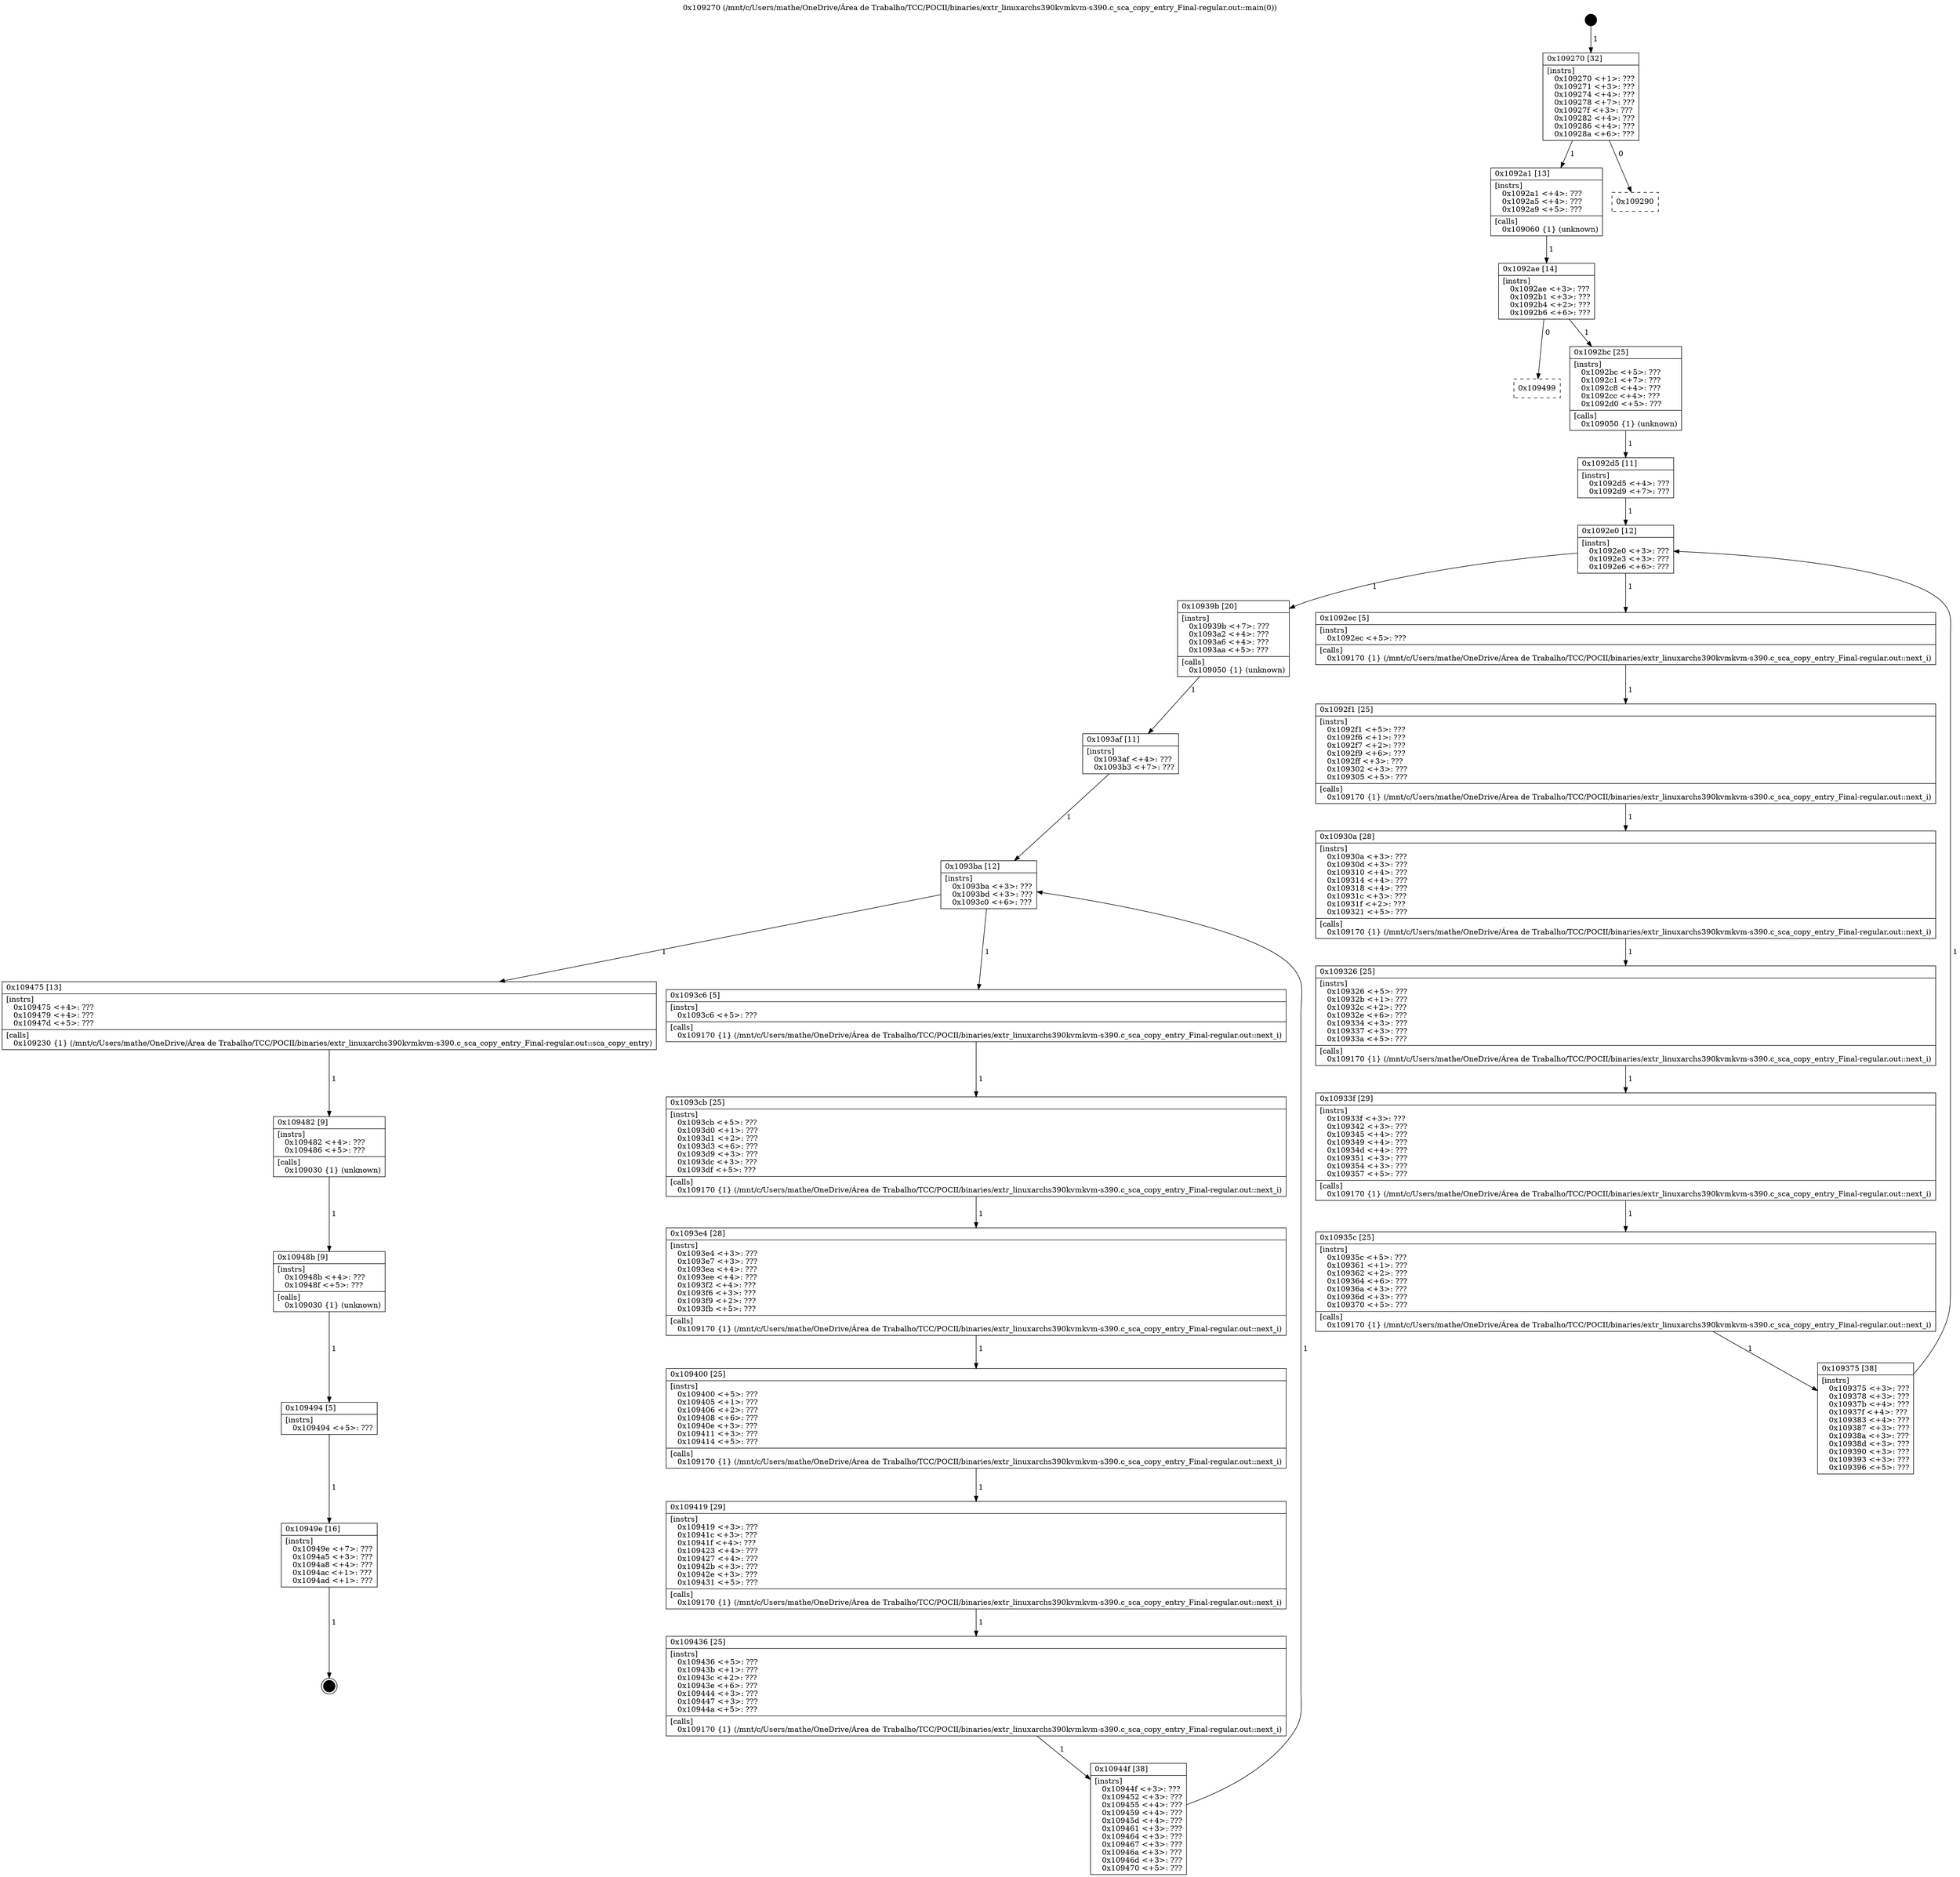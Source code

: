 digraph "0x109270" {
  label = "0x109270 (/mnt/c/Users/mathe/OneDrive/Área de Trabalho/TCC/POCII/binaries/extr_linuxarchs390kvmkvm-s390.c_sca_copy_entry_Final-regular.out::main(0))"
  labelloc = "t"
  node[shape=record]

  Entry [label="",width=0.3,height=0.3,shape=circle,fillcolor=black,style=filled]
  "0x109270" [label="{
     0x109270 [32]\l
     | [instrs]\l
     &nbsp;&nbsp;0x109270 \<+1\>: ???\l
     &nbsp;&nbsp;0x109271 \<+3\>: ???\l
     &nbsp;&nbsp;0x109274 \<+4\>: ???\l
     &nbsp;&nbsp;0x109278 \<+7\>: ???\l
     &nbsp;&nbsp;0x10927f \<+3\>: ???\l
     &nbsp;&nbsp;0x109282 \<+4\>: ???\l
     &nbsp;&nbsp;0x109286 \<+4\>: ???\l
     &nbsp;&nbsp;0x10928a \<+6\>: ???\l
  }"]
  "0x1092a1" [label="{
     0x1092a1 [13]\l
     | [instrs]\l
     &nbsp;&nbsp;0x1092a1 \<+4\>: ???\l
     &nbsp;&nbsp;0x1092a5 \<+4\>: ???\l
     &nbsp;&nbsp;0x1092a9 \<+5\>: ???\l
     | [calls]\l
     &nbsp;&nbsp;0x109060 \{1\} (unknown)\l
  }"]
  "0x109290" [label="{
     0x109290\l
  }", style=dashed]
  "0x1092ae" [label="{
     0x1092ae [14]\l
     | [instrs]\l
     &nbsp;&nbsp;0x1092ae \<+3\>: ???\l
     &nbsp;&nbsp;0x1092b1 \<+3\>: ???\l
     &nbsp;&nbsp;0x1092b4 \<+2\>: ???\l
     &nbsp;&nbsp;0x1092b6 \<+6\>: ???\l
  }"]
  "0x109499" [label="{
     0x109499\l
  }", style=dashed]
  "0x1092bc" [label="{
     0x1092bc [25]\l
     | [instrs]\l
     &nbsp;&nbsp;0x1092bc \<+5\>: ???\l
     &nbsp;&nbsp;0x1092c1 \<+7\>: ???\l
     &nbsp;&nbsp;0x1092c8 \<+4\>: ???\l
     &nbsp;&nbsp;0x1092cc \<+4\>: ???\l
     &nbsp;&nbsp;0x1092d0 \<+5\>: ???\l
     | [calls]\l
     &nbsp;&nbsp;0x109050 \{1\} (unknown)\l
  }"]
  Exit [label="",width=0.3,height=0.3,shape=circle,fillcolor=black,style=filled,peripheries=2]
  "0x1092e0" [label="{
     0x1092e0 [12]\l
     | [instrs]\l
     &nbsp;&nbsp;0x1092e0 \<+3\>: ???\l
     &nbsp;&nbsp;0x1092e3 \<+3\>: ???\l
     &nbsp;&nbsp;0x1092e6 \<+6\>: ???\l
  }"]
  "0x10939b" [label="{
     0x10939b [20]\l
     | [instrs]\l
     &nbsp;&nbsp;0x10939b \<+7\>: ???\l
     &nbsp;&nbsp;0x1093a2 \<+4\>: ???\l
     &nbsp;&nbsp;0x1093a6 \<+4\>: ???\l
     &nbsp;&nbsp;0x1093aa \<+5\>: ???\l
     | [calls]\l
     &nbsp;&nbsp;0x109050 \{1\} (unknown)\l
  }"]
  "0x1092ec" [label="{
     0x1092ec [5]\l
     | [instrs]\l
     &nbsp;&nbsp;0x1092ec \<+5\>: ???\l
     | [calls]\l
     &nbsp;&nbsp;0x109170 \{1\} (/mnt/c/Users/mathe/OneDrive/Área de Trabalho/TCC/POCII/binaries/extr_linuxarchs390kvmkvm-s390.c_sca_copy_entry_Final-regular.out::next_i)\l
  }"]
  "0x1092f1" [label="{
     0x1092f1 [25]\l
     | [instrs]\l
     &nbsp;&nbsp;0x1092f1 \<+5\>: ???\l
     &nbsp;&nbsp;0x1092f6 \<+1\>: ???\l
     &nbsp;&nbsp;0x1092f7 \<+2\>: ???\l
     &nbsp;&nbsp;0x1092f9 \<+6\>: ???\l
     &nbsp;&nbsp;0x1092ff \<+3\>: ???\l
     &nbsp;&nbsp;0x109302 \<+3\>: ???\l
     &nbsp;&nbsp;0x109305 \<+5\>: ???\l
     | [calls]\l
     &nbsp;&nbsp;0x109170 \{1\} (/mnt/c/Users/mathe/OneDrive/Área de Trabalho/TCC/POCII/binaries/extr_linuxarchs390kvmkvm-s390.c_sca_copy_entry_Final-regular.out::next_i)\l
  }"]
  "0x10930a" [label="{
     0x10930a [28]\l
     | [instrs]\l
     &nbsp;&nbsp;0x10930a \<+3\>: ???\l
     &nbsp;&nbsp;0x10930d \<+3\>: ???\l
     &nbsp;&nbsp;0x109310 \<+4\>: ???\l
     &nbsp;&nbsp;0x109314 \<+4\>: ???\l
     &nbsp;&nbsp;0x109318 \<+4\>: ???\l
     &nbsp;&nbsp;0x10931c \<+3\>: ???\l
     &nbsp;&nbsp;0x10931f \<+2\>: ???\l
     &nbsp;&nbsp;0x109321 \<+5\>: ???\l
     | [calls]\l
     &nbsp;&nbsp;0x109170 \{1\} (/mnt/c/Users/mathe/OneDrive/Área de Trabalho/TCC/POCII/binaries/extr_linuxarchs390kvmkvm-s390.c_sca_copy_entry_Final-regular.out::next_i)\l
  }"]
  "0x109326" [label="{
     0x109326 [25]\l
     | [instrs]\l
     &nbsp;&nbsp;0x109326 \<+5\>: ???\l
     &nbsp;&nbsp;0x10932b \<+1\>: ???\l
     &nbsp;&nbsp;0x10932c \<+2\>: ???\l
     &nbsp;&nbsp;0x10932e \<+6\>: ???\l
     &nbsp;&nbsp;0x109334 \<+3\>: ???\l
     &nbsp;&nbsp;0x109337 \<+3\>: ???\l
     &nbsp;&nbsp;0x10933a \<+5\>: ???\l
     | [calls]\l
     &nbsp;&nbsp;0x109170 \{1\} (/mnt/c/Users/mathe/OneDrive/Área de Trabalho/TCC/POCII/binaries/extr_linuxarchs390kvmkvm-s390.c_sca_copy_entry_Final-regular.out::next_i)\l
  }"]
  "0x10933f" [label="{
     0x10933f [29]\l
     | [instrs]\l
     &nbsp;&nbsp;0x10933f \<+3\>: ???\l
     &nbsp;&nbsp;0x109342 \<+3\>: ???\l
     &nbsp;&nbsp;0x109345 \<+4\>: ???\l
     &nbsp;&nbsp;0x109349 \<+4\>: ???\l
     &nbsp;&nbsp;0x10934d \<+4\>: ???\l
     &nbsp;&nbsp;0x109351 \<+3\>: ???\l
     &nbsp;&nbsp;0x109354 \<+3\>: ???\l
     &nbsp;&nbsp;0x109357 \<+5\>: ???\l
     | [calls]\l
     &nbsp;&nbsp;0x109170 \{1\} (/mnt/c/Users/mathe/OneDrive/Área de Trabalho/TCC/POCII/binaries/extr_linuxarchs390kvmkvm-s390.c_sca_copy_entry_Final-regular.out::next_i)\l
  }"]
  "0x10935c" [label="{
     0x10935c [25]\l
     | [instrs]\l
     &nbsp;&nbsp;0x10935c \<+5\>: ???\l
     &nbsp;&nbsp;0x109361 \<+1\>: ???\l
     &nbsp;&nbsp;0x109362 \<+2\>: ???\l
     &nbsp;&nbsp;0x109364 \<+6\>: ???\l
     &nbsp;&nbsp;0x10936a \<+3\>: ???\l
     &nbsp;&nbsp;0x10936d \<+3\>: ???\l
     &nbsp;&nbsp;0x109370 \<+5\>: ???\l
     | [calls]\l
     &nbsp;&nbsp;0x109170 \{1\} (/mnt/c/Users/mathe/OneDrive/Área de Trabalho/TCC/POCII/binaries/extr_linuxarchs390kvmkvm-s390.c_sca_copy_entry_Final-regular.out::next_i)\l
  }"]
  "0x109375" [label="{
     0x109375 [38]\l
     | [instrs]\l
     &nbsp;&nbsp;0x109375 \<+3\>: ???\l
     &nbsp;&nbsp;0x109378 \<+3\>: ???\l
     &nbsp;&nbsp;0x10937b \<+4\>: ???\l
     &nbsp;&nbsp;0x10937f \<+4\>: ???\l
     &nbsp;&nbsp;0x109383 \<+4\>: ???\l
     &nbsp;&nbsp;0x109387 \<+3\>: ???\l
     &nbsp;&nbsp;0x10938a \<+3\>: ???\l
     &nbsp;&nbsp;0x10938d \<+3\>: ???\l
     &nbsp;&nbsp;0x109390 \<+3\>: ???\l
     &nbsp;&nbsp;0x109393 \<+3\>: ???\l
     &nbsp;&nbsp;0x109396 \<+5\>: ???\l
  }"]
  "0x1092d5" [label="{
     0x1092d5 [11]\l
     | [instrs]\l
     &nbsp;&nbsp;0x1092d5 \<+4\>: ???\l
     &nbsp;&nbsp;0x1092d9 \<+7\>: ???\l
  }"]
  "0x1093ba" [label="{
     0x1093ba [12]\l
     | [instrs]\l
     &nbsp;&nbsp;0x1093ba \<+3\>: ???\l
     &nbsp;&nbsp;0x1093bd \<+3\>: ???\l
     &nbsp;&nbsp;0x1093c0 \<+6\>: ???\l
  }"]
  "0x109475" [label="{
     0x109475 [13]\l
     | [instrs]\l
     &nbsp;&nbsp;0x109475 \<+4\>: ???\l
     &nbsp;&nbsp;0x109479 \<+4\>: ???\l
     &nbsp;&nbsp;0x10947d \<+5\>: ???\l
     | [calls]\l
     &nbsp;&nbsp;0x109230 \{1\} (/mnt/c/Users/mathe/OneDrive/Área de Trabalho/TCC/POCII/binaries/extr_linuxarchs390kvmkvm-s390.c_sca_copy_entry_Final-regular.out::sca_copy_entry)\l
  }"]
  "0x1093c6" [label="{
     0x1093c6 [5]\l
     | [instrs]\l
     &nbsp;&nbsp;0x1093c6 \<+5\>: ???\l
     | [calls]\l
     &nbsp;&nbsp;0x109170 \{1\} (/mnt/c/Users/mathe/OneDrive/Área de Trabalho/TCC/POCII/binaries/extr_linuxarchs390kvmkvm-s390.c_sca_copy_entry_Final-regular.out::next_i)\l
  }"]
  "0x1093cb" [label="{
     0x1093cb [25]\l
     | [instrs]\l
     &nbsp;&nbsp;0x1093cb \<+5\>: ???\l
     &nbsp;&nbsp;0x1093d0 \<+1\>: ???\l
     &nbsp;&nbsp;0x1093d1 \<+2\>: ???\l
     &nbsp;&nbsp;0x1093d3 \<+6\>: ???\l
     &nbsp;&nbsp;0x1093d9 \<+3\>: ???\l
     &nbsp;&nbsp;0x1093dc \<+3\>: ???\l
     &nbsp;&nbsp;0x1093df \<+5\>: ???\l
     | [calls]\l
     &nbsp;&nbsp;0x109170 \{1\} (/mnt/c/Users/mathe/OneDrive/Área de Trabalho/TCC/POCII/binaries/extr_linuxarchs390kvmkvm-s390.c_sca_copy_entry_Final-regular.out::next_i)\l
  }"]
  "0x1093e4" [label="{
     0x1093e4 [28]\l
     | [instrs]\l
     &nbsp;&nbsp;0x1093e4 \<+3\>: ???\l
     &nbsp;&nbsp;0x1093e7 \<+3\>: ???\l
     &nbsp;&nbsp;0x1093ea \<+4\>: ???\l
     &nbsp;&nbsp;0x1093ee \<+4\>: ???\l
     &nbsp;&nbsp;0x1093f2 \<+4\>: ???\l
     &nbsp;&nbsp;0x1093f6 \<+3\>: ???\l
     &nbsp;&nbsp;0x1093f9 \<+2\>: ???\l
     &nbsp;&nbsp;0x1093fb \<+5\>: ???\l
     | [calls]\l
     &nbsp;&nbsp;0x109170 \{1\} (/mnt/c/Users/mathe/OneDrive/Área de Trabalho/TCC/POCII/binaries/extr_linuxarchs390kvmkvm-s390.c_sca_copy_entry_Final-regular.out::next_i)\l
  }"]
  "0x109400" [label="{
     0x109400 [25]\l
     | [instrs]\l
     &nbsp;&nbsp;0x109400 \<+5\>: ???\l
     &nbsp;&nbsp;0x109405 \<+1\>: ???\l
     &nbsp;&nbsp;0x109406 \<+2\>: ???\l
     &nbsp;&nbsp;0x109408 \<+6\>: ???\l
     &nbsp;&nbsp;0x10940e \<+3\>: ???\l
     &nbsp;&nbsp;0x109411 \<+3\>: ???\l
     &nbsp;&nbsp;0x109414 \<+5\>: ???\l
     | [calls]\l
     &nbsp;&nbsp;0x109170 \{1\} (/mnt/c/Users/mathe/OneDrive/Área de Trabalho/TCC/POCII/binaries/extr_linuxarchs390kvmkvm-s390.c_sca_copy_entry_Final-regular.out::next_i)\l
  }"]
  "0x109419" [label="{
     0x109419 [29]\l
     | [instrs]\l
     &nbsp;&nbsp;0x109419 \<+3\>: ???\l
     &nbsp;&nbsp;0x10941c \<+3\>: ???\l
     &nbsp;&nbsp;0x10941f \<+4\>: ???\l
     &nbsp;&nbsp;0x109423 \<+4\>: ???\l
     &nbsp;&nbsp;0x109427 \<+4\>: ???\l
     &nbsp;&nbsp;0x10942b \<+3\>: ???\l
     &nbsp;&nbsp;0x10942e \<+3\>: ???\l
     &nbsp;&nbsp;0x109431 \<+5\>: ???\l
     | [calls]\l
     &nbsp;&nbsp;0x109170 \{1\} (/mnt/c/Users/mathe/OneDrive/Área de Trabalho/TCC/POCII/binaries/extr_linuxarchs390kvmkvm-s390.c_sca_copy_entry_Final-regular.out::next_i)\l
  }"]
  "0x109436" [label="{
     0x109436 [25]\l
     | [instrs]\l
     &nbsp;&nbsp;0x109436 \<+5\>: ???\l
     &nbsp;&nbsp;0x10943b \<+1\>: ???\l
     &nbsp;&nbsp;0x10943c \<+2\>: ???\l
     &nbsp;&nbsp;0x10943e \<+6\>: ???\l
     &nbsp;&nbsp;0x109444 \<+3\>: ???\l
     &nbsp;&nbsp;0x109447 \<+3\>: ???\l
     &nbsp;&nbsp;0x10944a \<+5\>: ???\l
     | [calls]\l
     &nbsp;&nbsp;0x109170 \{1\} (/mnt/c/Users/mathe/OneDrive/Área de Trabalho/TCC/POCII/binaries/extr_linuxarchs390kvmkvm-s390.c_sca_copy_entry_Final-regular.out::next_i)\l
  }"]
  "0x10944f" [label="{
     0x10944f [38]\l
     | [instrs]\l
     &nbsp;&nbsp;0x10944f \<+3\>: ???\l
     &nbsp;&nbsp;0x109452 \<+3\>: ???\l
     &nbsp;&nbsp;0x109455 \<+4\>: ???\l
     &nbsp;&nbsp;0x109459 \<+4\>: ???\l
     &nbsp;&nbsp;0x10945d \<+4\>: ???\l
     &nbsp;&nbsp;0x109461 \<+3\>: ???\l
     &nbsp;&nbsp;0x109464 \<+3\>: ???\l
     &nbsp;&nbsp;0x109467 \<+3\>: ???\l
     &nbsp;&nbsp;0x10946a \<+3\>: ???\l
     &nbsp;&nbsp;0x10946d \<+3\>: ???\l
     &nbsp;&nbsp;0x109470 \<+5\>: ???\l
  }"]
  "0x1093af" [label="{
     0x1093af [11]\l
     | [instrs]\l
     &nbsp;&nbsp;0x1093af \<+4\>: ???\l
     &nbsp;&nbsp;0x1093b3 \<+7\>: ???\l
  }"]
  "0x109482" [label="{
     0x109482 [9]\l
     | [instrs]\l
     &nbsp;&nbsp;0x109482 \<+4\>: ???\l
     &nbsp;&nbsp;0x109486 \<+5\>: ???\l
     | [calls]\l
     &nbsp;&nbsp;0x109030 \{1\} (unknown)\l
  }"]
  "0x10948b" [label="{
     0x10948b [9]\l
     | [instrs]\l
     &nbsp;&nbsp;0x10948b \<+4\>: ???\l
     &nbsp;&nbsp;0x10948f \<+5\>: ???\l
     | [calls]\l
     &nbsp;&nbsp;0x109030 \{1\} (unknown)\l
  }"]
  "0x109494" [label="{
     0x109494 [5]\l
     | [instrs]\l
     &nbsp;&nbsp;0x109494 \<+5\>: ???\l
  }"]
  "0x10949e" [label="{
     0x10949e [16]\l
     | [instrs]\l
     &nbsp;&nbsp;0x10949e \<+7\>: ???\l
     &nbsp;&nbsp;0x1094a5 \<+3\>: ???\l
     &nbsp;&nbsp;0x1094a8 \<+4\>: ???\l
     &nbsp;&nbsp;0x1094ac \<+1\>: ???\l
     &nbsp;&nbsp;0x1094ad \<+1\>: ???\l
  }"]
  Entry -> "0x109270" [label=" 1"]
  "0x109270" -> "0x1092a1" [label=" 1"]
  "0x109270" -> "0x109290" [label=" 0"]
  "0x1092a1" -> "0x1092ae" [label=" 1"]
  "0x1092ae" -> "0x109499" [label=" 0"]
  "0x1092ae" -> "0x1092bc" [label=" 1"]
  "0x10949e" -> Exit [label=" 1"]
  "0x1092bc" -> "0x1092d5" [label=" 1"]
  "0x1092e0" -> "0x10939b" [label=" 1"]
  "0x1092e0" -> "0x1092ec" [label=" 1"]
  "0x1092ec" -> "0x1092f1" [label=" 1"]
  "0x1092f1" -> "0x10930a" [label=" 1"]
  "0x10930a" -> "0x109326" [label=" 1"]
  "0x109326" -> "0x10933f" [label=" 1"]
  "0x10933f" -> "0x10935c" [label=" 1"]
  "0x10935c" -> "0x109375" [label=" 1"]
  "0x1092d5" -> "0x1092e0" [label=" 1"]
  "0x109375" -> "0x1092e0" [label=" 1"]
  "0x10939b" -> "0x1093af" [label=" 1"]
  "0x1093ba" -> "0x109475" [label=" 1"]
  "0x1093ba" -> "0x1093c6" [label=" 1"]
  "0x1093c6" -> "0x1093cb" [label=" 1"]
  "0x1093cb" -> "0x1093e4" [label=" 1"]
  "0x1093e4" -> "0x109400" [label=" 1"]
  "0x109400" -> "0x109419" [label=" 1"]
  "0x109419" -> "0x109436" [label=" 1"]
  "0x109436" -> "0x10944f" [label=" 1"]
  "0x1093af" -> "0x1093ba" [label=" 1"]
  "0x10944f" -> "0x1093ba" [label=" 1"]
  "0x109475" -> "0x109482" [label=" 1"]
  "0x109482" -> "0x10948b" [label=" 1"]
  "0x10948b" -> "0x109494" [label=" 1"]
  "0x109494" -> "0x10949e" [label=" 1"]
}
